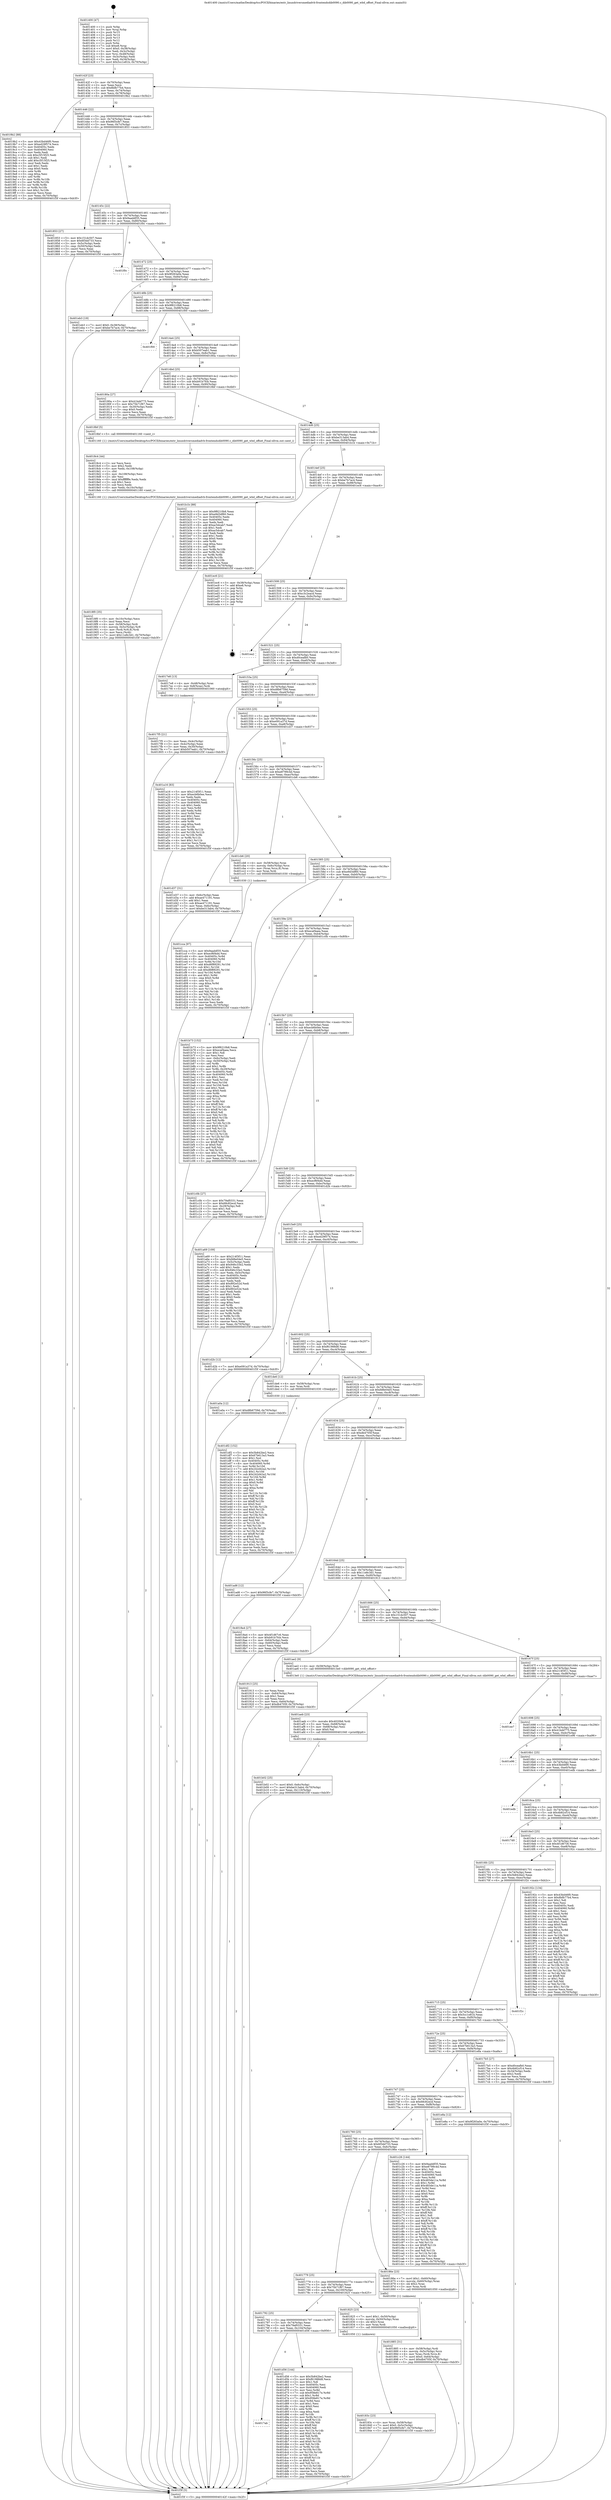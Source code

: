 digraph "0x401400" {
  label = "0x401400 (/mnt/c/Users/mathe/Desktop/tcc/POCII/binaries/extr_linuxdriversmediadvb-frontendsdib0090.c_dib0090_get_wbd_offset_Final-ollvm.out::main(0))"
  labelloc = "t"
  node[shape=record]

  Entry [label="",width=0.3,height=0.3,shape=circle,fillcolor=black,style=filled]
  "0x40142f" [label="{
     0x40142f [23]\l
     | [instrs]\l
     &nbsp;&nbsp;0x40142f \<+3\>: mov -0x70(%rbp),%eax\l
     &nbsp;&nbsp;0x401432 \<+2\>: mov %eax,%ecx\l
     &nbsp;&nbsp;0x401434 \<+6\>: sub $0x8bfb77b4,%ecx\l
     &nbsp;&nbsp;0x40143a \<+3\>: mov %eax,-0x74(%rbp)\l
     &nbsp;&nbsp;0x40143d \<+3\>: mov %ecx,-0x78(%rbp)\l
     &nbsp;&nbsp;0x401440 \<+6\>: je 00000000004019b2 \<main+0x5b2\>\l
  }"]
  "0x4019b2" [label="{
     0x4019b2 [88]\l
     | [instrs]\l
     &nbsp;&nbsp;0x4019b2 \<+5\>: mov $0x43bd46f0,%eax\l
     &nbsp;&nbsp;0x4019b7 \<+5\>: mov $0xed29f574,%ecx\l
     &nbsp;&nbsp;0x4019bc \<+7\>: mov 0x40405c,%edx\l
     &nbsp;&nbsp;0x4019c3 \<+7\>: mov 0x404060,%esi\l
     &nbsp;&nbsp;0x4019ca \<+2\>: mov %edx,%edi\l
     &nbsp;&nbsp;0x4019cc \<+6\>: sub $0xc5f15f25,%edi\l
     &nbsp;&nbsp;0x4019d2 \<+3\>: sub $0x1,%edi\l
     &nbsp;&nbsp;0x4019d5 \<+6\>: add $0xc5f15f25,%edi\l
     &nbsp;&nbsp;0x4019db \<+3\>: imul %edi,%edx\l
     &nbsp;&nbsp;0x4019de \<+3\>: and $0x1,%edx\l
     &nbsp;&nbsp;0x4019e1 \<+3\>: cmp $0x0,%edx\l
     &nbsp;&nbsp;0x4019e4 \<+4\>: sete %r8b\l
     &nbsp;&nbsp;0x4019e8 \<+3\>: cmp $0xa,%esi\l
     &nbsp;&nbsp;0x4019eb \<+4\>: setl %r9b\l
     &nbsp;&nbsp;0x4019ef \<+3\>: mov %r8b,%r10b\l
     &nbsp;&nbsp;0x4019f2 \<+3\>: and %r9b,%r10b\l
     &nbsp;&nbsp;0x4019f5 \<+3\>: xor %r9b,%r8b\l
     &nbsp;&nbsp;0x4019f8 \<+3\>: or %r8b,%r10b\l
     &nbsp;&nbsp;0x4019fb \<+4\>: test $0x1,%r10b\l
     &nbsp;&nbsp;0x4019ff \<+3\>: cmovne %ecx,%eax\l
     &nbsp;&nbsp;0x401a02 \<+3\>: mov %eax,-0x70(%rbp)\l
     &nbsp;&nbsp;0x401a05 \<+5\>: jmp 0000000000401f3f \<main+0xb3f\>\l
  }"]
  "0x401446" [label="{
     0x401446 [22]\l
     | [instrs]\l
     &nbsp;&nbsp;0x401446 \<+5\>: jmp 000000000040144b \<main+0x4b\>\l
     &nbsp;&nbsp;0x40144b \<+3\>: mov -0x74(%rbp),%eax\l
     &nbsp;&nbsp;0x40144e \<+5\>: sub $0x96f3cfe7,%eax\l
     &nbsp;&nbsp;0x401453 \<+3\>: mov %eax,-0x7c(%rbp)\l
     &nbsp;&nbsp;0x401456 \<+6\>: je 0000000000401853 \<main+0x453\>\l
  }"]
  Exit [label="",width=0.3,height=0.3,shape=circle,fillcolor=black,style=filled,peripheries=2]
  "0x401853" [label="{
     0x401853 [27]\l
     | [instrs]\l
     &nbsp;&nbsp;0x401853 \<+5\>: mov $0x151dc507,%eax\l
     &nbsp;&nbsp;0x401858 \<+5\>: mov $0x6f3dd733,%ecx\l
     &nbsp;&nbsp;0x40185d \<+3\>: mov -0x5c(%rbp),%edx\l
     &nbsp;&nbsp;0x401860 \<+3\>: cmp -0x50(%rbp),%edx\l
     &nbsp;&nbsp;0x401863 \<+3\>: cmovl %ecx,%eax\l
     &nbsp;&nbsp;0x401866 \<+3\>: mov %eax,-0x70(%rbp)\l
     &nbsp;&nbsp;0x401869 \<+5\>: jmp 0000000000401f3f \<main+0xb3f\>\l
  }"]
  "0x40145c" [label="{
     0x40145c [22]\l
     | [instrs]\l
     &nbsp;&nbsp;0x40145c \<+5\>: jmp 0000000000401461 \<main+0x61\>\l
     &nbsp;&nbsp;0x401461 \<+3\>: mov -0x74(%rbp),%eax\l
     &nbsp;&nbsp;0x401464 \<+5\>: sub $0x9aaddf35,%eax\l
     &nbsp;&nbsp;0x401469 \<+3\>: mov %eax,-0x80(%rbp)\l
     &nbsp;&nbsp;0x40146c \<+6\>: je 0000000000401f0c \<main+0xb0c\>\l
  }"]
  "0x401df2" [label="{
     0x401df2 [152]\l
     | [instrs]\l
     &nbsp;&nbsp;0x401df2 \<+5\>: mov $0x5b842be2,%ecx\l
     &nbsp;&nbsp;0x401df7 \<+5\>: mov $0x67b613a3,%edx\l
     &nbsp;&nbsp;0x401dfc \<+3\>: mov $0x1,%sil\l
     &nbsp;&nbsp;0x401dff \<+8\>: mov 0x40405c,%r8d\l
     &nbsp;&nbsp;0x401e07 \<+8\>: mov 0x404060,%r9d\l
     &nbsp;&nbsp;0x401e0f \<+3\>: mov %r8d,%r10d\l
     &nbsp;&nbsp;0x401e12 \<+7\>: add $0x242d42a2,%r10d\l
     &nbsp;&nbsp;0x401e19 \<+4\>: sub $0x1,%r10d\l
     &nbsp;&nbsp;0x401e1d \<+7\>: sub $0x242d42a2,%r10d\l
     &nbsp;&nbsp;0x401e24 \<+4\>: imul %r10d,%r8d\l
     &nbsp;&nbsp;0x401e28 \<+4\>: and $0x1,%r8d\l
     &nbsp;&nbsp;0x401e2c \<+4\>: cmp $0x0,%r8d\l
     &nbsp;&nbsp;0x401e30 \<+4\>: sete %r11b\l
     &nbsp;&nbsp;0x401e34 \<+4\>: cmp $0xa,%r9d\l
     &nbsp;&nbsp;0x401e38 \<+3\>: setl %bl\l
     &nbsp;&nbsp;0x401e3b \<+3\>: mov %r11b,%r14b\l
     &nbsp;&nbsp;0x401e3e \<+4\>: xor $0xff,%r14b\l
     &nbsp;&nbsp;0x401e42 \<+3\>: mov %bl,%r15b\l
     &nbsp;&nbsp;0x401e45 \<+4\>: xor $0xff,%r15b\l
     &nbsp;&nbsp;0x401e49 \<+4\>: xor $0x0,%sil\l
     &nbsp;&nbsp;0x401e4d \<+3\>: mov %r14b,%r12b\l
     &nbsp;&nbsp;0x401e50 \<+4\>: and $0x0,%r12b\l
     &nbsp;&nbsp;0x401e54 \<+3\>: and %sil,%r11b\l
     &nbsp;&nbsp;0x401e57 \<+3\>: mov %r15b,%r13b\l
     &nbsp;&nbsp;0x401e5a \<+4\>: and $0x0,%r13b\l
     &nbsp;&nbsp;0x401e5e \<+3\>: and %sil,%bl\l
     &nbsp;&nbsp;0x401e61 \<+3\>: or %r11b,%r12b\l
     &nbsp;&nbsp;0x401e64 \<+3\>: or %bl,%r13b\l
     &nbsp;&nbsp;0x401e67 \<+3\>: xor %r13b,%r12b\l
     &nbsp;&nbsp;0x401e6a \<+3\>: or %r15b,%r14b\l
     &nbsp;&nbsp;0x401e6d \<+4\>: xor $0xff,%r14b\l
     &nbsp;&nbsp;0x401e71 \<+4\>: or $0x0,%sil\l
     &nbsp;&nbsp;0x401e75 \<+3\>: and %sil,%r14b\l
     &nbsp;&nbsp;0x401e78 \<+3\>: or %r14b,%r12b\l
     &nbsp;&nbsp;0x401e7b \<+4\>: test $0x1,%r12b\l
     &nbsp;&nbsp;0x401e7f \<+3\>: cmovne %edx,%ecx\l
     &nbsp;&nbsp;0x401e82 \<+3\>: mov %ecx,-0x70(%rbp)\l
     &nbsp;&nbsp;0x401e85 \<+5\>: jmp 0000000000401f3f \<main+0xb3f\>\l
  }"]
  "0x401f0c" [label="{
     0x401f0c\l
  }", style=dashed]
  "0x401472" [label="{
     0x401472 [25]\l
     | [instrs]\l
     &nbsp;&nbsp;0x401472 \<+5\>: jmp 0000000000401477 \<main+0x77\>\l
     &nbsp;&nbsp;0x401477 \<+3\>: mov -0x74(%rbp),%eax\l
     &nbsp;&nbsp;0x40147a \<+5\>: sub $0x9f283a0e,%eax\l
     &nbsp;&nbsp;0x40147f \<+6\>: mov %eax,-0x84(%rbp)\l
     &nbsp;&nbsp;0x401485 \<+6\>: je 0000000000401eb3 \<main+0xab3\>\l
  }"]
  "0x4017ab" [label="{
     0x4017ab\l
  }", style=dashed]
  "0x401eb3" [label="{
     0x401eb3 [19]\l
     | [instrs]\l
     &nbsp;&nbsp;0x401eb3 \<+7\>: movl $0x0,-0x38(%rbp)\l
     &nbsp;&nbsp;0x401eba \<+7\>: movl $0xbe7b7ac4,-0x70(%rbp)\l
     &nbsp;&nbsp;0x401ec1 \<+5\>: jmp 0000000000401f3f \<main+0xb3f\>\l
  }"]
  "0x40148b" [label="{
     0x40148b [25]\l
     | [instrs]\l
     &nbsp;&nbsp;0x40148b \<+5\>: jmp 0000000000401490 \<main+0x90\>\l
     &nbsp;&nbsp;0x401490 \<+3\>: mov -0x74(%rbp),%eax\l
     &nbsp;&nbsp;0x401493 \<+5\>: sub $0x9f6210b8,%eax\l
     &nbsp;&nbsp;0x401498 \<+6\>: mov %eax,-0x88(%rbp)\l
     &nbsp;&nbsp;0x40149e \<+6\>: je 0000000000401f00 \<main+0xb00\>\l
  }"]
  "0x401d56" [label="{
     0x401d56 [144]\l
     | [instrs]\l
     &nbsp;&nbsp;0x401d56 \<+5\>: mov $0x5b842be2,%eax\l
     &nbsp;&nbsp;0x401d5b \<+5\>: mov $0xf61988d8,%ecx\l
     &nbsp;&nbsp;0x401d60 \<+2\>: mov $0x1,%dl\l
     &nbsp;&nbsp;0x401d62 \<+7\>: mov 0x40405c,%esi\l
     &nbsp;&nbsp;0x401d69 \<+7\>: mov 0x404060,%edi\l
     &nbsp;&nbsp;0x401d70 \<+3\>: mov %esi,%r8d\l
     &nbsp;&nbsp;0x401d73 \<+7\>: sub $0x958e817e,%r8d\l
     &nbsp;&nbsp;0x401d7a \<+4\>: sub $0x1,%r8d\l
     &nbsp;&nbsp;0x401d7e \<+7\>: add $0x958e817e,%r8d\l
     &nbsp;&nbsp;0x401d85 \<+4\>: imul %r8d,%esi\l
     &nbsp;&nbsp;0x401d89 \<+3\>: and $0x1,%esi\l
     &nbsp;&nbsp;0x401d8c \<+3\>: cmp $0x0,%esi\l
     &nbsp;&nbsp;0x401d8f \<+4\>: sete %r9b\l
     &nbsp;&nbsp;0x401d93 \<+3\>: cmp $0xa,%edi\l
     &nbsp;&nbsp;0x401d96 \<+4\>: setl %r10b\l
     &nbsp;&nbsp;0x401d9a \<+3\>: mov %r9b,%r11b\l
     &nbsp;&nbsp;0x401d9d \<+4\>: xor $0xff,%r11b\l
     &nbsp;&nbsp;0x401da1 \<+3\>: mov %r10b,%bl\l
     &nbsp;&nbsp;0x401da4 \<+3\>: xor $0xff,%bl\l
     &nbsp;&nbsp;0x401da7 \<+3\>: xor $0x0,%dl\l
     &nbsp;&nbsp;0x401daa \<+3\>: mov %r11b,%r14b\l
     &nbsp;&nbsp;0x401dad \<+4\>: and $0x0,%r14b\l
     &nbsp;&nbsp;0x401db1 \<+3\>: and %dl,%r9b\l
     &nbsp;&nbsp;0x401db4 \<+3\>: mov %bl,%r15b\l
     &nbsp;&nbsp;0x401db7 \<+4\>: and $0x0,%r15b\l
     &nbsp;&nbsp;0x401dbb \<+3\>: and %dl,%r10b\l
     &nbsp;&nbsp;0x401dbe \<+3\>: or %r9b,%r14b\l
     &nbsp;&nbsp;0x401dc1 \<+3\>: or %r10b,%r15b\l
     &nbsp;&nbsp;0x401dc4 \<+3\>: xor %r15b,%r14b\l
     &nbsp;&nbsp;0x401dc7 \<+3\>: or %bl,%r11b\l
     &nbsp;&nbsp;0x401dca \<+4\>: xor $0xff,%r11b\l
     &nbsp;&nbsp;0x401dce \<+3\>: or $0x0,%dl\l
     &nbsp;&nbsp;0x401dd1 \<+3\>: and %dl,%r11b\l
     &nbsp;&nbsp;0x401dd4 \<+3\>: or %r11b,%r14b\l
     &nbsp;&nbsp;0x401dd7 \<+4\>: test $0x1,%r14b\l
     &nbsp;&nbsp;0x401ddb \<+3\>: cmovne %ecx,%eax\l
     &nbsp;&nbsp;0x401dde \<+3\>: mov %eax,-0x70(%rbp)\l
     &nbsp;&nbsp;0x401de1 \<+5\>: jmp 0000000000401f3f \<main+0xb3f\>\l
  }"]
  "0x401f00" [label="{
     0x401f00\l
  }", style=dashed]
  "0x4014a4" [label="{
     0x4014a4 [25]\l
     | [instrs]\l
     &nbsp;&nbsp;0x4014a4 \<+5\>: jmp 00000000004014a9 \<main+0xa9\>\l
     &nbsp;&nbsp;0x4014a9 \<+3\>: mov -0x74(%rbp),%eax\l
     &nbsp;&nbsp;0x4014ac \<+5\>: sub $0xb507eab1,%eax\l
     &nbsp;&nbsp;0x4014b1 \<+6\>: mov %eax,-0x8c(%rbp)\l
     &nbsp;&nbsp;0x4014b7 \<+6\>: je 000000000040180a \<main+0x40a\>\l
  }"]
  "0x401cca" [label="{
     0x401cca [97]\l
     | [instrs]\l
     &nbsp;&nbsp;0x401cca \<+5\>: mov $0x9aaddf35,%edx\l
     &nbsp;&nbsp;0x401ccf \<+5\>: mov $0xecf6f4dd,%esi\l
     &nbsp;&nbsp;0x401cd4 \<+8\>: mov 0x40405c,%r8d\l
     &nbsp;&nbsp;0x401cdc \<+8\>: mov 0x404060,%r9d\l
     &nbsp;&nbsp;0x401ce4 \<+3\>: mov %r8d,%r10d\l
     &nbsp;&nbsp;0x401ce7 \<+7\>: add $0xd6f89291,%r10d\l
     &nbsp;&nbsp;0x401cee \<+4\>: sub $0x1,%r10d\l
     &nbsp;&nbsp;0x401cf2 \<+7\>: sub $0xd6f89291,%r10d\l
     &nbsp;&nbsp;0x401cf9 \<+4\>: imul %r10d,%r8d\l
     &nbsp;&nbsp;0x401cfd \<+4\>: and $0x1,%r8d\l
     &nbsp;&nbsp;0x401d01 \<+4\>: cmp $0x0,%r8d\l
     &nbsp;&nbsp;0x401d05 \<+4\>: sete %r11b\l
     &nbsp;&nbsp;0x401d09 \<+4\>: cmp $0xa,%r9d\l
     &nbsp;&nbsp;0x401d0d \<+3\>: setl %bl\l
     &nbsp;&nbsp;0x401d10 \<+3\>: mov %r11b,%r14b\l
     &nbsp;&nbsp;0x401d13 \<+3\>: and %bl,%r14b\l
     &nbsp;&nbsp;0x401d16 \<+3\>: xor %bl,%r11b\l
     &nbsp;&nbsp;0x401d19 \<+3\>: or %r11b,%r14b\l
     &nbsp;&nbsp;0x401d1c \<+4\>: test $0x1,%r14b\l
     &nbsp;&nbsp;0x401d20 \<+3\>: cmovne %esi,%edx\l
     &nbsp;&nbsp;0x401d23 \<+3\>: mov %edx,-0x70(%rbp)\l
     &nbsp;&nbsp;0x401d26 \<+5\>: jmp 0000000000401f3f \<main+0xb3f\>\l
  }"]
  "0x40180a" [label="{
     0x40180a [27]\l
     | [instrs]\l
     &nbsp;&nbsp;0x40180a \<+5\>: mov $0x41bdd775,%eax\l
     &nbsp;&nbsp;0x40180f \<+5\>: mov $0x75b71f67,%ecx\l
     &nbsp;&nbsp;0x401814 \<+3\>: mov -0x30(%rbp),%edx\l
     &nbsp;&nbsp;0x401817 \<+3\>: cmp $0x0,%edx\l
     &nbsp;&nbsp;0x40181a \<+3\>: cmove %ecx,%eax\l
     &nbsp;&nbsp;0x40181d \<+3\>: mov %eax,-0x70(%rbp)\l
     &nbsp;&nbsp;0x401820 \<+5\>: jmp 0000000000401f3f \<main+0xb3f\>\l
  }"]
  "0x4014bd" [label="{
     0x4014bd [25]\l
     | [instrs]\l
     &nbsp;&nbsp;0x4014bd \<+5\>: jmp 00000000004014c2 \<main+0xc2\>\l
     &nbsp;&nbsp;0x4014c2 \<+3\>: mov -0x74(%rbp),%eax\l
     &nbsp;&nbsp;0x4014c5 \<+5\>: sub $0xb91b7fcb,%eax\l
     &nbsp;&nbsp;0x4014ca \<+6\>: mov %eax,-0x90(%rbp)\l
     &nbsp;&nbsp;0x4014d0 \<+6\>: je 00000000004018bf \<main+0x4bf\>\l
  }"]
  "0x401b02" [label="{
     0x401b02 [25]\l
     | [instrs]\l
     &nbsp;&nbsp;0x401b02 \<+7\>: movl $0x0,-0x6c(%rbp)\l
     &nbsp;&nbsp;0x401b09 \<+7\>: movl $0xbe313ab4,-0x70(%rbp)\l
     &nbsp;&nbsp;0x401b10 \<+6\>: mov %eax,-0x110(%rbp)\l
     &nbsp;&nbsp;0x401b16 \<+5\>: jmp 0000000000401f3f \<main+0xb3f\>\l
  }"]
  "0x4018bf" [label="{
     0x4018bf [5]\l
     | [instrs]\l
     &nbsp;&nbsp;0x4018bf \<+5\>: call 0000000000401160 \<next_i\>\l
     | [calls]\l
     &nbsp;&nbsp;0x401160 \{1\} (/mnt/c/Users/mathe/Desktop/tcc/POCII/binaries/extr_linuxdriversmediadvb-frontendsdib0090.c_dib0090_get_wbd_offset_Final-ollvm.out::next_i)\l
  }"]
  "0x4014d6" [label="{
     0x4014d6 [25]\l
     | [instrs]\l
     &nbsp;&nbsp;0x4014d6 \<+5\>: jmp 00000000004014db \<main+0xdb\>\l
     &nbsp;&nbsp;0x4014db \<+3\>: mov -0x74(%rbp),%eax\l
     &nbsp;&nbsp;0x4014de \<+5\>: sub $0xbe313ab4,%eax\l
     &nbsp;&nbsp;0x4014e3 \<+6\>: mov %eax,-0x94(%rbp)\l
     &nbsp;&nbsp;0x4014e9 \<+6\>: je 0000000000401b1b \<main+0x71b\>\l
  }"]
  "0x401aeb" [label="{
     0x401aeb [23]\l
     | [instrs]\l
     &nbsp;&nbsp;0x401aeb \<+10\>: movabs $0x4020b6,%rdi\l
     &nbsp;&nbsp;0x401af5 \<+3\>: mov %eax,-0x68(%rbp)\l
     &nbsp;&nbsp;0x401af8 \<+3\>: mov -0x68(%rbp),%esi\l
     &nbsp;&nbsp;0x401afb \<+2\>: mov $0x0,%al\l
     &nbsp;&nbsp;0x401afd \<+5\>: call 0000000000401040 \<printf@plt\>\l
     | [calls]\l
     &nbsp;&nbsp;0x401040 \{1\} (unknown)\l
  }"]
  "0x401b1b" [label="{
     0x401b1b [88]\l
     | [instrs]\l
     &nbsp;&nbsp;0x401b1b \<+5\>: mov $0x9f6210b8,%eax\l
     &nbsp;&nbsp;0x401b20 \<+5\>: mov $0xe9d3df60,%ecx\l
     &nbsp;&nbsp;0x401b25 \<+7\>: mov 0x40405c,%edx\l
     &nbsp;&nbsp;0x401b2c \<+7\>: mov 0x404060,%esi\l
     &nbsp;&nbsp;0x401b33 \<+2\>: mov %edx,%edi\l
     &nbsp;&nbsp;0x401b35 \<+6\>: add $0xac5dcab7,%edi\l
     &nbsp;&nbsp;0x401b3b \<+3\>: sub $0x1,%edi\l
     &nbsp;&nbsp;0x401b3e \<+6\>: sub $0xac5dcab7,%edi\l
     &nbsp;&nbsp;0x401b44 \<+3\>: imul %edi,%edx\l
     &nbsp;&nbsp;0x401b47 \<+3\>: and $0x1,%edx\l
     &nbsp;&nbsp;0x401b4a \<+3\>: cmp $0x0,%edx\l
     &nbsp;&nbsp;0x401b4d \<+4\>: sete %r8b\l
     &nbsp;&nbsp;0x401b51 \<+3\>: cmp $0xa,%esi\l
     &nbsp;&nbsp;0x401b54 \<+4\>: setl %r9b\l
     &nbsp;&nbsp;0x401b58 \<+3\>: mov %r8b,%r10b\l
     &nbsp;&nbsp;0x401b5b \<+3\>: and %r9b,%r10b\l
     &nbsp;&nbsp;0x401b5e \<+3\>: xor %r9b,%r8b\l
     &nbsp;&nbsp;0x401b61 \<+3\>: or %r8b,%r10b\l
     &nbsp;&nbsp;0x401b64 \<+4\>: test $0x1,%r10b\l
     &nbsp;&nbsp;0x401b68 \<+3\>: cmovne %ecx,%eax\l
     &nbsp;&nbsp;0x401b6b \<+3\>: mov %eax,-0x70(%rbp)\l
     &nbsp;&nbsp;0x401b6e \<+5\>: jmp 0000000000401f3f \<main+0xb3f\>\l
  }"]
  "0x4014ef" [label="{
     0x4014ef [25]\l
     | [instrs]\l
     &nbsp;&nbsp;0x4014ef \<+5\>: jmp 00000000004014f4 \<main+0xf4\>\l
     &nbsp;&nbsp;0x4014f4 \<+3\>: mov -0x74(%rbp),%eax\l
     &nbsp;&nbsp;0x4014f7 \<+5\>: sub $0xbe7b7ac4,%eax\l
     &nbsp;&nbsp;0x4014fc \<+6\>: mov %eax,-0x98(%rbp)\l
     &nbsp;&nbsp;0x401502 \<+6\>: je 0000000000401ec6 \<main+0xac6\>\l
  }"]
  "0x4018f0" [label="{
     0x4018f0 [35]\l
     | [instrs]\l
     &nbsp;&nbsp;0x4018f0 \<+6\>: mov -0x10c(%rbp),%ecx\l
     &nbsp;&nbsp;0x4018f6 \<+3\>: imul %eax,%ecx\l
     &nbsp;&nbsp;0x4018f9 \<+4\>: mov -0x58(%rbp),%rdi\l
     &nbsp;&nbsp;0x4018fd \<+4\>: movslq -0x5c(%rbp),%r8\l
     &nbsp;&nbsp;0x401901 \<+4\>: mov (%rdi,%r8,8),%rdi\l
     &nbsp;&nbsp;0x401905 \<+2\>: mov %ecx,(%rdi)\l
     &nbsp;&nbsp;0x401907 \<+7\>: movl $0x11e8c3d1,-0x70(%rbp)\l
     &nbsp;&nbsp;0x40190e \<+5\>: jmp 0000000000401f3f \<main+0xb3f\>\l
  }"]
  "0x401ec6" [label="{
     0x401ec6 [21]\l
     | [instrs]\l
     &nbsp;&nbsp;0x401ec6 \<+3\>: mov -0x38(%rbp),%eax\l
     &nbsp;&nbsp;0x401ec9 \<+7\>: add $0xe8,%rsp\l
     &nbsp;&nbsp;0x401ed0 \<+1\>: pop %rbx\l
     &nbsp;&nbsp;0x401ed1 \<+2\>: pop %r12\l
     &nbsp;&nbsp;0x401ed3 \<+2\>: pop %r13\l
     &nbsp;&nbsp;0x401ed5 \<+2\>: pop %r14\l
     &nbsp;&nbsp;0x401ed7 \<+2\>: pop %r15\l
     &nbsp;&nbsp;0x401ed9 \<+1\>: pop %rbp\l
     &nbsp;&nbsp;0x401eda \<+1\>: ret\l
  }"]
  "0x401508" [label="{
     0x401508 [25]\l
     | [instrs]\l
     &nbsp;&nbsp;0x401508 \<+5\>: jmp 000000000040150d \<main+0x10d\>\l
     &nbsp;&nbsp;0x40150d \<+3\>: mov -0x74(%rbp),%eax\l
     &nbsp;&nbsp;0x401510 \<+5\>: sub $0xc3c2eacd,%eax\l
     &nbsp;&nbsp;0x401515 \<+6\>: mov %eax,-0x9c(%rbp)\l
     &nbsp;&nbsp;0x40151b \<+6\>: je 0000000000401ea2 \<main+0xaa2\>\l
  }"]
  "0x4018c4" [label="{
     0x4018c4 [44]\l
     | [instrs]\l
     &nbsp;&nbsp;0x4018c4 \<+2\>: xor %ecx,%ecx\l
     &nbsp;&nbsp;0x4018c6 \<+5\>: mov $0x2,%edx\l
     &nbsp;&nbsp;0x4018cb \<+6\>: mov %edx,-0x108(%rbp)\l
     &nbsp;&nbsp;0x4018d1 \<+1\>: cltd\l
     &nbsp;&nbsp;0x4018d2 \<+6\>: mov -0x108(%rbp),%esi\l
     &nbsp;&nbsp;0x4018d8 \<+2\>: idiv %esi\l
     &nbsp;&nbsp;0x4018da \<+6\>: imul $0xfffffffe,%edx,%edx\l
     &nbsp;&nbsp;0x4018e0 \<+3\>: sub $0x1,%ecx\l
     &nbsp;&nbsp;0x4018e3 \<+2\>: sub %ecx,%edx\l
     &nbsp;&nbsp;0x4018e5 \<+6\>: mov %edx,-0x10c(%rbp)\l
     &nbsp;&nbsp;0x4018eb \<+5\>: call 0000000000401160 \<next_i\>\l
     | [calls]\l
     &nbsp;&nbsp;0x401160 \{1\} (/mnt/c/Users/mathe/Desktop/tcc/POCII/binaries/extr_linuxdriversmediadvb-frontendsdib0090.c_dib0090_get_wbd_offset_Final-ollvm.out::next_i)\l
  }"]
  "0x401ea2" [label="{
     0x401ea2\l
  }", style=dashed]
  "0x401521" [label="{
     0x401521 [25]\l
     | [instrs]\l
     &nbsp;&nbsp;0x401521 \<+5\>: jmp 0000000000401526 \<main+0x126\>\l
     &nbsp;&nbsp;0x401526 \<+3\>: mov -0x74(%rbp),%eax\l
     &nbsp;&nbsp;0x401529 \<+5\>: sub $0xd0ceafb0,%eax\l
     &nbsp;&nbsp;0x40152e \<+6\>: mov %eax,-0xa0(%rbp)\l
     &nbsp;&nbsp;0x401534 \<+6\>: je 00000000004017e8 \<main+0x3e8\>\l
  }"]
  "0x401885" [label="{
     0x401885 [31]\l
     | [instrs]\l
     &nbsp;&nbsp;0x401885 \<+4\>: mov -0x58(%rbp),%rdi\l
     &nbsp;&nbsp;0x401889 \<+4\>: movslq -0x5c(%rbp),%rcx\l
     &nbsp;&nbsp;0x40188d \<+4\>: mov %rax,(%rdi,%rcx,8)\l
     &nbsp;&nbsp;0x401891 \<+7\>: movl $0x0,-0x64(%rbp)\l
     &nbsp;&nbsp;0x401898 \<+7\>: movl $0xdb4705f,-0x70(%rbp)\l
     &nbsp;&nbsp;0x40189f \<+5\>: jmp 0000000000401f3f \<main+0xb3f\>\l
  }"]
  "0x4017e8" [label="{
     0x4017e8 [13]\l
     | [instrs]\l
     &nbsp;&nbsp;0x4017e8 \<+4\>: mov -0x48(%rbp),%rax\l
     &nbsp;&nbsp;0x4017ec \<+4\>: mov 0x8(%rax),%rdi\l
     &nbsp;&nbsp;0x4017f0 \<+5\>: call 0000000000401060 \<atoi@plt\>\l
     | [calls]\l
     &nbsp;&nbsp;0x401060 \{1\} (unknown)\l
  }"]
  "0x40153a" [label="{
     0x40153a [25]\l
     | [instrs]\l
     &nbsp;&nbsp;0x40153a \<+5\>: jmp 000000000040153f \<main+0x13f\>\l
     &nbsp;&nbsp;0x40153f \<+3\>: mov -0x74(%rbp),%eax\l
     &nbsp;&nbsp;0x401542 \<+5\>: sub $0xd8b6759d,%eax\l
     &nbsp;&nbsp;0x401547 \<+6\>: mov %eax,-0xa4(%rbp)\l
     &nbsp;&nbsp;0x40154d \<+6\>: je 0000000000401a16 \<main+0x616\>\l
  }"]
  "0x40183c" [label="{
     0x40183c [23]\l
     | [instrs]\l
     &nbsp;&nbsp;0x40183c \<+4\>: mov %rax,-0x58(%rbp)\l
     &nbsp;&nbsp;0x401840 \<+7\>: movl $0x0,-0x5c(%rbp)\l
     &nbsp;&nbsp;0x401847 \<+7\>: movl $0x96f3cfe7,-0x70(%rbp)\l
     &nbsp;&nbsp;0x40184e \<+5\>: jmp 0000000000401f3f \<main+0xb3f\>\l
  }"]
  "0x401a16" [label="{
     0x401a16 [83]\l
     | [instrs]\l
     &nbsp;&nbsp;0x401a16 \<+5\>: mov $0x214f3f11,%eax\l
     &nbsp;&nbsp;0x401a1b \<+5\>: mov $0xecb6b0ee,%ecx\l
     &nbsp;&nbsp;0x401a20 \<+2\>: xor %edx,%edx\l
     &nbsp;&nbsp;0x401a22 \<+7\>: mov 0x40405c,%esi\l
     &nbsp;&nbsp;0x401a29 \<+7\>: mov 0x404060,%edi\l
     &nbsp;&nbsp;0x401a30 \<+3\>: sub $0x1,%edx\l
     &nbsp;&nbsp;0x401a33 \<+3\>: mov %esi,%r8d\l
     &nbsp;&nbsp;0x401a36 \<+3\>: add %edx,%r8d\l
     &nbsp;&nbsp;0x401a39 \<+4\>: imul %r8d,%esi\l
     &nbsp;&nbsp;0x401a3d \<+3\>: and $0x1,%esi\l
     &nbsp;&nbsp;0x401a40 \<+3\>: cmp $0x0,%esi\l
     &nbsp;&nbsp;0x401a43 \<+4\>: sete %r9b\l
     &nbsp;&nbsp;0x401a47 \<+3\>: cmp $0xa,%edi\l
     &nbsp;&nbsp;0x401a4a \<+4\>: setl %r10b\l
     &nbsp;&nbsp;0x401a4e \<+3\>: mov %r9b,%r11b\l
     &nbsp;&nbsp;0x401a51 \<+3\>: and %r10b,%r11b\l
     &nbsp;&nbsp;0x401a54 \<+3\>: xor %r10b,%r9b\l
     &nbsp;&nbsp;0x401a57 \<+3\>: or %r9b,%r11b\l
     &nbsp;&nbsp;0x401a5a \<+4\>: test $0x1,%r11b\l
     &nbsp;&nbsp;0x401a5e \<+3\>: cmovne %ecx,%eax\l
     &nbsp;&nbsp;0x401a61 \<+3\>: mov %eax,-0x70(%rbp)\l
     &nbsp;&nbsp;0x401a64 \<+5\>: jmp 0000000000401f3f \<main+0xb3f\>\l
  }"]
  "0x401553" [label="{
     0x401553 [25]\l
     | [instrs]\l
     &nbsp;&nbsp;0x401553 \<+5\>: jmp 0000000000401558 \<main+0x158\>\l
     &nbsp;&nbsp;0x401558 \<+3\>: mov -0x74(%rbp),%eax\l
     &nbsp;&nbsp;0x40155b \<+5\>: sub $0xe091a37d,%eax\l
     &nbsp;&nbsp;0x401560 \<+6\>: mov %eax,-0xa8(%rbp)\l
     &nbsp;&nbsp;0x401566 \<+6\>: je 0000000000401d37 \<main+0x937\>\l
  }"]
  "0x401792" [label="{
     0x401792 [25]\l
     | [instrs]\l
     &nbsp;&nbsp;0x401792 \<+5\>: jmp 0000000000401797 \<main+0x397\>\l
     &nbsp;&nbsp;0x401797 \<+3\>: mov -0x74(%rbp),%eax\l
     &nbsp;&nbsp;0x40179a \<+5\>: sub $0x79af0331,%eax\l
     &nbsp;&nbsp;0x40179f \<+6\>: mov %eax,-0x104(%rbp)\l
     &nbsp;&nbsp;0x4017a5 \<+6\>: je 0000000000401d56 \<main+0x956\>\l
  }"]
  "0x401d37" [label="{
     0x401d37 [31]\l
     | [instrs]\l
     &nbsp;&nbsp;0x401d37 \<+3\>: mov -0x6c(%rbp),%eax\l
     &nbsp;&nbsp;0x401d3a \<+5\>: add $0xae471191,%eax\l
     &nbsp;&nbsp;0x401d3f \<+3\>: add $0x1,%eax\l
     &nbsp;&nbsp;0x401d42 \<+5\>: sub $0xae471191,%eax\l
     &nbsp;&nbsp;0x401d47 \<+3\>: mov %eax,-0x6c(%rbp)\l
     &nbsp;&nbsp;0x401d4a \<+7\>: movl $0xbe313ab4,-0x70(%rbp)\l
     &nbsp;&nbsp;0x401d51 \<+5\>: jmp 0000000000401f3f \<main+0xb3f\>\l
  }"]
  "0x40156c" [label="{
     0x40156c [25]\l
     | [instrs]\l
     &nbsp;&nbsp;0x40156c \<+5\>: jmp 0000000000401571 \<main+0x171\>\l
     &nbsp;&nbsp;0x401571 \<+3\>: mov -0x74(%rbp),%eax\l
     &nbsp;&nbsp;0x401574 \<+5\>: sub $0xe8799c4d,%eax\l
     &nbsp;&nbsp;0x401579 \<+6\>: mov %eax,-0xac(%rbp)\l
     &nbsp;&nbsp;0x40157f \<+6\>: je 0000000000401cb6 \<main+0x8b6\>\l
  }"]
  "0x401825" [label="{
     0x401825 [23]\l
     | [instrs]\l
     &nbsp;&nbsp;0x401825 \<+7\>: movl $0x1,-0x50(%rbp)\l
     &nbsp;&nbsp;0x40182c \<+4\>: movslq -0x50(%rbp),%rax\l
     &nbsp;&nbsp;0x401830 \<+4\>: shl $0x3,%rax\l
     &nbsp;&nbsp;0x401834 \<+3\>: mov %rax,%rdi\l
     &nbsp;&nbsp;0x401837 \<+5\>: call 0000000000401050 \<malloc@plt\>\l
     | [calls]\l
     &nbsp;&nbsp;0x401050 \{1\} (unknown)\l
  }"]
  "0x401cb6" [label="{
     0x401cb6 [20]\l
     | [instrs]\l
     &nbsp;&nbsp;0x401cb6 \<+4\>: mov -0x58(%rbp),%rax\l
     &nbsp;&nbsp;0x401cba \<+4\>: movslq -0x6c(%rbp),%rcx\l
     &nbsp;&nbsp;0x401cbe \<+4\>: mov (%rax,%rcx,8),%rax\l
     &nbsp;&nbsp;0x401cc2 \<+3\>: mov %rax,%rdi\l
     &nbsp;&nbsp;0x401cc5 \<+5\>: call 0000000000401030 \<free@plt\>\l
     | [calls]\l
     &nbsp;&nbsp;0x401030 \{1\} (unknown)\l
  }"]
  "0x401585" [label="{
     0x401585 [25]\l
     | [instrs]\l
     &nbsp;&nbsp;0x401585 \<+5\>: jmp 000000000040158a \<main+0x18a\>\l
     &nbsp;&nbsp;0x40158a \<+3\>: mov -0x74(%rbp),%eax\l
     &nbsp;&nbsp;0x40158d \<+5\>: sub $0xe9d3df60,%eax\l
     &nbsp;&nbsp;0x401592 \<+6\>: mov %eax,-0xb0(%rbp)\l
     &nbsp;&nbsp;0x401598 \<+6\>: je 0000000000401b73 \<main+0x773\>\l
  }"]
  "0x401779" [label="{
     0x401779 [25]\l
     | [instrs]\l
     &nbsp;&nbsp;0x401779 \<+5\>: jmp 000000000040177e \<main+0x37e\>\l
     &nbsp;&nbsp;0x40177e \<+3\>: mov -0x74(%rbp),%eax\l
     &nbsp;&nbsp;0x401781 \<+5\>: sub $0x75b71f67,%eax\l
     &nbsp;&nbsp;0x401786 \<+6\>: mov %eax,-0x100(%rbp)\l
     &nbsp;&nbsp;0x40178c \<+6\>: je 0000000000401825 \<main+0x425\>\l
  }"]
  "0x401b73" [label="{
     0x401b73 [152]\l
     | [instrs]\l
     &nbsp;&nbsp;0x401b73 \<+5\>: mov $0x9f6210b8,%eax\l
     &nbsp;&nbsp;0x401b78 \<+5\>: mov $0xecaf4aea,%ecx\l
     &nbsp;&nbsp;0x401b7d \<+2\>: mov $0x1,%dl\l
     &nbsp;&nbsp;0x401b7f \<+2\>: xor %esi,%esi\l
     &nbsp;&nbsp;0x401b81 \<+3\>: mov -0x6c(%rbp),%edi\l
     &nbsp;&nbsp;0x401b84 \<+3\>: cmp -0x50(%rbp),%edi\l
     &nbsp;&nbsp;0x401b87 \<+4\>: setl %r8b\l
     &nbsp;&nbsp;0x401b8b \<+4\>: and $0x1,%r8b\l
     &nbsp;&nbsp;0x401b8f \<+4\>: mov %r8b,-0x29(%rbp)\l
     &nbsp;&nbsp;0x401b93 \<+7\>: mov 0x40405c,%edi\l
     &nbsp;&nbsp;0x401b9a \<+8\>: mov 0x404060,%r9d\l
     &nbsp;&nbsp;0x401ba2 \<+3\>: sub $0x1,%esi\l
     &nbsp;&nbsp;0x401ba5 \<+3\>: mov %edi,%r10d\l
     &nbsp;&nbsp;0x401ba8 \<+3\>: add %esi,%r10d\l
     &nbsp;&nbsp;0x401bab \<+4\>: imul %r10d,%edi\l
     &nbsp;&nbsp;0x401baf \<+3\>: and $0x1,%edi\l
     &nbsp;&nbsp;0x401bb2 \<+3\>: cmp $0x0,%edi\l
     &nbsp;&nbsp;0x401bb5 \<+4\>: sete %r8b\l
     &nbsp;&nbsp;0x401bb9 \<+4\>: cmp $0xa,%r9d\l
     &nbsp;&nbsp;0x401bbd \<+4\>: setl %r11b\l
     &nbsp;&nbsp;0x401bc1 \<+3\>: mov %r8b,%bl\l
     &nbsp;&nbsp;0x401bc4 \<+3\>: xor $0xff,%bl\l
     &nbsp;&nbsp;0x401bc7 \<+3\>: mov %r11b,%r14b\l
     &nbsp;&nbsp;0x401bca \<+4\>: xor $0xff,%r14b\l
     &nbsp;&nbsp;0x401bce \<+3\>: xor $0x0,%dl\l
     &nbsp;&nbsp;0x401bd1 \<+3\>: mov %bl,%r15b\l
     &nbsp;&nbsp;0x401bd4 \<+4\>: and $0x0,%r15b\l
     &nbsp;&nbsp;0x401bd8 \<+3\>: and %dl,%r8b\l
     &nbsp;&nbsp;0x401bdb \<+3\>: mov %r14b,%r12b\l
     &nbsp;&nbsp;0x401bde \<+4\>: and $0x0,%r12b\l
     &nbsp;&nbsp;0x401be2 \<+3\>: and %dl,%r11b\l
     &nbsp;&nbsp;0x401be5 \<+3\>: or %r8b,%r15b\l
     &nbsp;&nbsp;0x401be8 \<+3\>: or %r11b,%r12b\l
     &nbsp;&nbsp;0x401beb \<+3\>: xor %r12b,%r15b\l
     &nbsp;&nbsp;0x401bee \<+3\>: or %r14b,%bl\l
     &nbsp;&nbsp;0x401bf1 \<+3\>: xor $0xff,%bl\l
     &nbsp;&nbsp;0x401bf4 \<+3\>: or $0x0,%dl\l
     &nbsp;&nbsp;0x401bf7 \<+2\>: and %dl,%bl\l
     &nbsp;&nbsp;0x401bf9 \<+3\>: or %bl,%r15b\l
     &nbsp;&nbsp;0x401bfc \<+4\>: test $0x1,%r15b\l
     &nbsp;&nbsp;0x401c00 \<+3\>: cmovne %ecx,%eax\l
     &nbsp;&nbsp;0x401c03 \<+3\>: mov %eax,-0x70(%rbp)\l
     &nbsp;&nbsp;0x401c06 \<+5\>: jmp 0000000000401f3f \<main+0xb3f\>\l
  }"]
  "0x40159e" [label="{
     0x40159e [25]\l
     | [instrs]\l
     &nbsp;&nbsp;0x40159e \<+5\>: jmp 00000000004015a3 \<main+0x1a3\>\l
     &nbsp;&nbsp;0x4015a3 \<+3\>: mov -0x74(%rbp),%eax\l
     &nbsp;&nbsp;0x4015a6 \<+5\>: sub $0xecaf4aea,%eax\l
     &nbsp;&nbsp;0x4015ab \<+6\>: mov %eax,-0xb4(%rbp)\l
     &nbsp;&nbsp;0x4015b1 \<+6\>: je 0000000000401c0b \<main+0x80b\>\l
  }"]
  "0x40186e" [label="{
     0x40186e [23]\l
     | [instrs]\l
     &nbsp;&nbsp;0x40186e \<+7\>: movl $0x1,-0x60(%rbp)\l
     &nbsp;&nbsp;0x401875 \<+4\>: movslq -0x60(%rbp),%rax\l
     &nbsp;&nbsp;0x401879 \<+4\>: shl $0x2,%rax\l
     &nbsp;&nbsp;0x40187d \<+3\>: mov %rax,%rdi\l
     &nbsp;&nbsp;0x401880 \<+5\>: call 0000000000401050 \<malloc@plt\>\l
     | [calls]\l
     &nbsp;&nbsp;0x401050 \{1\} (unknown)\l
  }"]
  "0x401c0b" [label="{
     0x401c0b [27]\l
     | [instrs]\l
     &nbsp;&nbsp;0x401c0b \<+5\>: mov $0x79af0331,%eax\l
     &nbsp;&nbsp;0x401c10 \<+5\>: mov $0x68c82ecd,%ecx\l
     &nbsp;&nbsp;0x401c15 \<+3\>: mov -0x29(%rbp),%dl\l
     &nbsp;&nbsp;0x401c18 \<+3\>: test $0x1,%dl\l
     &nbsp;&nbsp;0x401c1b \<+3\>: cmovne %ecx,%eax\l
     &nbsp;&nbsp;0x401c1e \<+3\>: mov %eax,-0x70(%rbp)\l
     &nbsp;&nbsp;0x401c21 \<+5\>: jmp 0000000000401f3f \<main+0xb3f\>\l
  }"]
  "0x4015b7" [label="{
     0x4015b7 [25]\l
     | [instrs]\l
     &nbsp;&nbsp;0x4015b7 \<+5\>: jmp 00000000004015bc \<main+0x1bc\>\l
     &nbsp;&nbsp;0x4015bc \<+3\>: mov -0x74(%rbp),%eax\l
     &nbsp;&nbsp;0x4015bf \<+5\>: sub $0xecb6b0ee,%eax\l
     &nbsp;&nbsp;0x4015c4 \<+6\>: mov %eax,-0xb8(%rbp)\l
     &nbsp;&nbsp;0x4015ca \<+6\>: je 0000000000401a69 \<main+0x669\>\l
  }"]
  "0x401760" [label="{
     0x401760 [25]\l
     | [instrs]\l
     &nbsp;&nbsp;0x401760 \<+5\>: jmp 0000000000401765 \<main+0x365\>\l
     &nbsp;&nbsp;0x401765 \<+3\>: mov -0x74(%rbp),%eax\l
     &nbsp;&nbsp;0x401768 \<+5\>: sub $0x6f3dd733,%eax\l
     &nbsp;&nbsp;0x40176d \<+6\>: mov %eax,-0xfc(%rbp)\l
     &nbsp;&nbsp;0x401773 \<+6\>: je 000000000040186e \<main+0x46e\>\l
  }"]
  "0x401a69" [label="{
     0x401a69 [109]\l
     | [instrs]\l
     &nbsp;&nbsp;0x401a69 \<+5\>: mov $0x214f3f11,%eax\l
     &nbsp;&nbsp;0x401a6e \<+5\>: mov $0xfd8e04e5,%ecx\l
     &nbsp;&nbsp;0x401a73 \<+3\>: mov -0x5c(%rbp),%edx\l
     &nbsp;&nbsp;0x401a76 \<+6\>: add $0x946c33e2,%edx\l
     &nbsp;&nbsp;0x401a7c \<+3\>: add $0x1,%edx\l
     &nbsp;&nbsp;0x401a7f \<+6\>: sub $0x946c33e2,%edx\l
     &nbsp;&nbsp;0x401a85 \<+3\>: mov %edx,-0x5c(%rbp)\l
     &nbsp;&nbsp;0x401a88 \<+7\>: mov 0x40405c,%edx\l
     &nbsp;&nbsp;0x401a8f \<+7\>: mov 0x404060,%esi\l
     &nbsp;&nbsp;0x401a96 \<+2\>: mov %edx,%edi\l
     &nbsp;&nbsp;0x401a98 \<+6\>: add $0x892e52d,%edi\l
     &nbsp;&nbsp;0x401a9e \<+3\>: sub $0x1,%edi\l
     &nbsp;&nbsp;0x401aa1 \<+6\>: sub $0x892e52d,%edi\l
     &nbsp;&nbsp;0x401aa7 \<+3\>: imul %edi,%edx\l
     &nbsp;&nbsp;0x401aaa \<+3\>: and $0x1,%edx\l
     &nbsp;&nbsp;0x401aad \<+3\>: cmp $0x0,%edx\l
     &nbsp;&nbsp;0x401ab0 \<+4\>: sete %r8b\l
     &nbsp;&nbsp;0x401ab4 \<+3\>: cmp $0xa,%esi\l
     &nbsp;&nbsp;0x401ab7 \<+4\>: setl %r9b\l
     &nbsp;&nbsp;0x401abb \<+3\>: mov %r8b,%r10b\l
     &nbsp;&nbsp;0x401abe \<+3\>: and %r9b,%r10b\l
     &nbsp;&nbsp;0x401ac1 \<+3\>: xor %r9b,%r8b\l
     &nbsp;&nbsp;0x401ac4 \<+3\>: or %r8b,%r10b\l
     &nbsp;&nbsp;0x401ac7 \<+4\>: test $0x1,%r10b\l
     &nbsp;&nbsp;0x401acb \<+3\>: cmovne %ecx,%eax\l
     &nbsp;&nbsp;0x401ace \<+3\>: mov %eax,-0x70(%rbp)\l
     &nbsp;&nbsp;0x401ad1 \<+5\>: jmp 0000000000401f3f \<main+0xb3f\>\l
  }"]
  "0x4015d0" [label="{
     0x4015d0 [25]\l
     | [instrs]\l
     &nbsp;&nbsp;0x4015d0 \<+5\>: jmp 00000000004015d5 \<main+0x1d5\>\l
     &nbsp;&nbsp;0x4015d5 \<+3\>: mov -0x74(%rbp),%eax\l
     &nbsp;&nbsp;0x4015d8 \<+5\>: sub $0xecf6f4dd,%eax\l
     &nbsp;&nbsp;0x4015dd \<+6\>: mov %eax,-0xbc(%rbp)\l
     &nbsp;&nbsp;0x4015e3 \<+6\>: je 0000000000401d2b \<main+0x92b\>\l
  }"]
  "0x401c26" [label="{
     0x401c26 [144]\l
     | [instrs]\l
     &nbsp;&nbsp;0x401c26 \<+5\>: mov $0x9aaddf35,%eax\l
     &nbsp;&nbsp;0x401c2b \<+5\>: mov $0xe8799c4d,%ecx\l
     &nbsp;&nbsp;0x401c30 \<+2\>: mov $0x1,%dl\l
     &nbsp;&nbsp;0x401c32 \<+7\>: mov 0x40405c,%esi\l
     &nbsp;&nbsp;0x401c39 \<+7\>: mov 0x404060,%edi\l
     &nbsp;&nbsp;0x401c40 \<+3\>: mov %esi,%r8d\l
     &nbsp;&nbsp;0x401c43 \<+7\>: sub $0x483de11a,%r8d\l
     &nbsp;&nbsp;0x401c4a \<+4\>: sub $0x1,%r8d\l
     &nbsp;&nbsp;0x401c4e \<+7\>: add $0x483de11a,%r8d\l
     &nbsp;&nbsp;0x401c55 \<+4\>: imul %r8d,%esi\l
     &nbsp;&nbsp;0x401c59 \<+3\>: and $0x1,%esi\l
     &nbsp;&nbsp;0x401c5c \<+3\>: cmp $0x0,%esi\l
     &nbsp;&nbsp;0x401c5f \<+4\>: sete %r9b\l
     &nbsp;&nbsp;0x401c63 \<+3\>: cmp $0xa,%edi\l
     &nbsp;&nbsp;0x401c66 \<+4\>: setl %r10b\l
     &nbsp;&nbsp;0x401c6a \<+3\>: mov %r9b,%r11b\l
     &nbsp;&nbsp;0x401c6d \<+4\>: xor $0xff,%r11b\l
     &nbsp;&nbsp;0x401c71 \<+3\>: mov %r10b,%bl\l
     &nbsp;&nbsp;0x401c74 \<+3\>: xor $0xff,%bl\l
     &nbsp;&nbsp;0x401c77 \<+3\>: xor $0x1,%dl\l
     &nbsp;&nbsp;0x401c7a \<+3\>: mov %r11b,%r14b\l
     &nbsp;&nbsp;0x401c7d \<+4\>: and $0xff,%r14b\l
     &nbsp;&nbsp;0x401c81 \<+3\>: and %dl,%r9b\l
     &nbsp;&nbsp;0x401c84 \<+3\>: mov %bl,%r15b\l
     &nbsp;&nbsp;0x401c87 \<+4\>: and $0xff,%r15b\l
     &nbsp;&nbsp;0x401c8b \<+3\>: and %dl,%r10b\l
     &nbsp;&nbsp;0x401c8e \<+3\>: or %r9b,%r14b\l
     &nbsp;&nbsp;0x401c91 \<+3\>: or %r10b,%r15b\l
     &nbsp;&nbsp;0x401c94 \<+3\>: xor %r15b,%r14b\l
     &nbsp;&nbsp;0x401c97 \<+3\>: or %bl,%r11b\l
     &nbsp;&nbsp;0x401c9a \<+4\>: xor $0xff,%r11b\l
     &nbsp;&nbsp;0x401c9e \<+3\>: or $0x1,%dl\l
     &nbsp;&nbsp;0x401ca1 \<+3\>: and %dl,%r11b\l
     &nbsp;&nbsp;0x401ca4 \<+3\>: or %r11b,%r14b\l
     &nbsp;&nbsp;0x401ca7 \<+4\>: test $0x1,%r14b\l
     &nbsp;&nbsp;0x401cab \<+3\>: cmovne %ecx,%eax\l
     &nbsp;&nbsp;0x401cae \<+3\>: mov %eax,-0x70(%rbp)\l
     &nbsp;&nbsp;0x401cb1 \<+5\>: jmp 0000000000401f3f \<main+0xb3f\>\l
  }"]
  "0x401d2b" [label="{
     0x401d2b [12]\l
     | [instrs]\l
     &nbsp;&nbsp;0x401d2b \<+7\>: movl $0xe091a37d,-0x70(%rbp)\l
     &nbsp;&nbsp;0x401d32 \<+5\>: jmp 0000000000401f3f \<main+0xb3f\>\l
  }"]
  "0x4015e9" [label="{
     0x4015e9 [25]\l
     | [instrs]\l
     &nbsp;&nbsp;0x4015e9 \<+5\>: jmp 00000000004015ee \<main+0x1ee\>\l
     &nbsp;&nbsp;0x4015ee \<+3\>: mov -0x74(%rbp),%eax\l
     &nbsp;&nbsp;0x4015f1 \<+5\>: sub $0xed29f574,%eax\l
     &nbsp;&nbsp;0x4015f6 \<+6\>: mov %eax,-0xc0(%rbp)\l
     &nbsp;&nbsp;0x4015fc \<+6\>: je 0000000000401a0a \<main+0x60a\>\l
  }"]
  "0x401747" [label="{
     0x401747 [25]\l
     | [instrs]\l
     &nbsp;&nbsp;0x401747 \<+5\>: jmp 000000000040174c \<main+0x34c\>\l
     &nbsp;&nbsp;0x40174c \<+3\>: mov -0x74(%rbp),%eax\l
     &nbsp;&nbsp;0x40174f \<+5\>: sub $0x68c82ecd,%eax\l
     &nbsp;&nbsp;0x401754 \<+6\>: mov %eax,-0xf8(%rbp)\l
     &nbsp;&nbsp;0x40175a \<+6\>: je 0000000000401c26 \<main+0x826\>\l
  }"]
  "0x401a0a" [label="{
     0x401a0a [12]\l
     | [instrs]\l
     &nbsp;&nbsp;0x401a0a \<+7\>: movl $0xd8b6759d,-0x70(%rbp)\l
     &nbsp;&nbsp;0x401a11 \<+5\>: jmp 0000000000401f3f \<main+0xb3f\>\l
  }"]
  "0x401602" [label="{
     0x401602 [25]\l
     | [instrs]\l
     &nbsp;&nbsp;0x401602 \<+5\>: jmp 0000000000401607 \<main+0x207\>\l
     &nbsp;&nbsp;0x401607 \<+3\>: mov -0x74(%rbp),%eax\l
     &nbsp;&nbsp;0x40160a \<+5\>: sub $0xf61988d8,%eax\l
     &nbsp;&nbsp;0x40160f \<+6\>: mov %eax,-0xc4(%rbp)\l
     &nbsp;&nbsp;0x401615 \<+6\>: je 0000000000401de6 \<main+0x9e6\>\l
  }"]
  "0x401e8a" [label="{
     0x401e8a [12]\l
     | [instrs]\l
     &nbsp;&nbsp;0x401e8a \<+7\>: movl $0x9f283a0e,-0x70(%rbp)\l
     &nbsp;&nbsp;0x401e91 \<+5\>: jmp 0000000000401f3f \<main+0xb3f\>\l
  }"]
  "0x401de6" [label="{
     0x401de6 [12]\l
     | [instrs]\l
     &nbsp;&nbsp;0x401de6 \<+4\>: mov -0x58(%rbp),%rax\l
     &nbsp;&nbsp;0x401dea \<+3\>: mov %rax,%rdi\l
     &nbsp;&nbsp;0x401ded \<+5\>: call 0000000000401030 \<free@plt\>\l
     | [calls]\l
     &nbsp;&nbsp;0x401030 \{1\} (unknown)\l
  }"]
  "0x40161b" [label="{
     0x40161b [25]\l
     | [instrs]\l
     &nbsp;&nbsp;0x40161b \<+5\>: jmp 0000000000401620 \<main+0x220\>\l
     &nbsp;&nbsp;0x401620 \<+3\>: mov -0x74(%rbp),%eax\l
     &nbsp;&nbsp;0x401623 \<+5\>: sub $0xfd8e04e5,%eax\l
     &nbsp;&nbsp;0x401628 \<+6\>: mov %eax,-0xc8(%rbp)\l
     &nbsp;&nbsp;0x40162e \<+6\>: je 0000000000401ad6 \<main+0x6d6\>\l
  }"]
  "0x4017f5" [label="{
     0x4017f5 [21]\l
     | [instrs]\l
     &nbsp;&nbsp;0x4017f5 \<+3\>: mov %eax,-0x4c(%rbp)\l
     &nbsp;&nbsp;0x4017f8 \<+3\>: mov -0x4c(%rbp),%eax\l
     &nbsp;&nbsp;0x4017fb \<+3\>: mov %eax,-0x30(%rbp)\l
     &nbsp;&nbsp;0x4017fe \<+7\>: movl $0xb507eab1,-0x70(%rbp)\l
     &nbsp;&nbsp;0x401805 \<+5\>: jmp 0000000000401f3f \<main+0xb3f\>\l
  }"]
  "0x401ad6" [label="{
     0x401ad6 [12]\l
     | [instrs]\l
     &nbsp;&nbsp;0x401ad6 \<+7\>: movl $0x96f3cfe7,-0x70(%rbp)\l
     &nbsp;&nbsp;0x401add \<+5\>: jmp 0000000000401f3f \<main+0xb3f\>\l
  }"]
  "0x401634" [label="{
     0x401634 [25]\l
     | [instrs]\l
     &nbsp;&nbsp;0x401634 \<+5\>: jmp 0000000000401639 \<main+0x239\>\l
     &nbsp;&nbsp;0x401639 \<+3\>: mov -0x74(%rbp),%eax\l
     &nbsp;&nbsp;0x40163c \<+5\>: sub $0xdb4705f,%eax\l
     &nbsp;&nbsp;0x401641 \<+6\>: mov %eax,-0xcc(%rbp)\l
     &nbsp;&nbsp;0x401647 \<+6\>: je 00000000004018a4 \<main+0x4a4\>\l
  }"]
  "0x401400" [label="{
     0x401400 [47]\l
     | [instrs]\l
     &nbsp;&nbsp;0x401400 \<+1\>: push %rbp\l
     &nbsp;&nbsp;0x401401 \<+3\>: mov %rsp,%rbp\l
     &nbsp;&nbsp;0x401404 \<+2\>: push %r15\l
     &nbsp;&nbsp;0x401406 \<+2\>: push %r14\l
     &nbsp;&nbsp;0x401408 \<+2\>: push %r13\l
     &nbsp;&nbsp;0x40140a \<+2\>: push %r12\l
     &nbsp;&nbsp;0x40140c \<+1\>: push %rbx\l
     &nbsp;&nbsp;0x40140d \<+7\>: sub $0xe8,%rsp\l
     &nbsp;&nbsp;0x401414 \<+7\>: movl $0x0,-0x38(%rbp)\l
     &nbsp;&nbsp;0x40141b \<+3\>: mov %edi,-0x3c(%rbp)\l
     &nbsp;&nbsp;0x40141e \<+4\>: mov %rsi,-0x48(%rbp)\l
     &nbsp;&nbsp;0x401422 \<+3\>: mov -0x3c(%rbp),%edi\l
     &nbsp;&nbsp;0x401425 \<+3\>: mov %edi,-0x34(%rbp)\l
     &nbsp;&nbsp;0x401428 \<+7\>: movl $0x5cc1e81b,-0x70(%rbp)\l
  }"]
  "0x4018a4" [label="{
     0x4018a4 [27]\l
     | [instrs]\l
     &nbsp;&nbsp;0x4018a4 \<+5\>: mov $0x4f1d67c6,%eax\l
     &nbsp;&nbsp;0x4018a9 \<+5\>: mov $0xb91b7fcb,%ecx\l
     &nbsp;&nbsp;0x4018ae \<+3\>: mov -0x64(%rbp),%edx\l
     &nbsp;&nbsp;0x4018b1 \<+3\>: cmp -0x60(%rbp),%edx\l
     &nbsp;&nbsp;0x4018b4 \<+3\>: cmovl %ecx,%eax\l
     &nbsp;&nbsp;0x4018b7 \<+3\>: mov %eax,-0x70(%rbp)\l
     &nbsp;&nbsp;0x4018ba \<+5\>: jmp 0000000000401f3f \<main+0xb3f\>\l
  }"]
  "0x40164d" [label="{
     0x40164d [25]\l
     | [instrs]\l
     &nbsp;&nbsp;0x40164d \<+5\>: jmp 0000000000401652 \<main+0x252\>\l
     &nbsp;&nbsp;0x401652 \<+3\>: mov -0x74(%rbp),%eax\l
     &nbsp;&nbsp;0x401655 \<+5\>: sub $0x11e8c3d1,%eax\l
     &nbsp;&nbsp;0x40165a \<+6\>: mov %eax,-0xd0(%rbp)\l
     &nbsp;&nbsp;0x401660 \<+6\>: je 0000000000401913 \<main+0x513\>\l
  }"]
  "0x401f3f" [label="{
     0x401f3f [5]\l
     | [instrs]\l
     &nbsp;&nbsp;0x401f3f \<+5\>: jmp 000000000040142f \<main+0x2f\>\l
  }"]
  "0x401913" [label="{
     0x401913 [25]\l
     | [instrs]\l
     &nbsp;&nbsp;0x401913 \<+2\>: xor %eax,%eax\l
     &nbsp;&nbsp;0x401915 \<+3\>: mov -0x64(%rbp),%ecx\l
     &nbsp;&nbsp;0x401918 \<+3\>: sub $0x1,%eax\l
     &nbsp;&nbsp;0x40191b \<+2\>: sub %eax,%ecx\l
     &nbsp;&nbsp;0x40191d \<+3\>: mov %ecx,-0x64(%rbp)\l
     &nbsp;&nbsp;0x401920 \<+7\>: movl $0xdb4705f,-0x70(%rbp)\l
     &nbsp;&nbsp;0x401927 \<+5\>: jmp 0000000000401f3f \<main+0xb3f\>\l
  }"]
  "0x401666" [label="{
     0x401666 [25]\l
     | [instrs]\l
     &nbsp;&nbsp;0x401666 \<+5\>: jmp 000000000040166b \<main+0x26b\>\l
     &nbsp;&nbsp;0x40166b \<+3\>: mov -0x74(%rbp),%eax\l
     &nbsp;&nbsp;0x40166e \<+5\>: sub $0x151dc507,%eax\l
     &nbsp;&nbsp;0x401673 \<+6\>: mov %eax,-0xd4(%rbp)\l
     &nbsp;&nbsp;0x401679 \<+6\>: je 0000000000401ae2 \<main+0x6e2\>\l
  }"]
  "0x40172e" [label="{
     0x40172e [25]\l
     | [instrs]\l
     &nbsp;&nbsp;0x40172e \<+5\>: jmp 0000000000401733 \<main+0x333\>\l
     &nbsp;&nbsp;0x401733 \<+3\>: mov -0x74(%rbp),%eax\l
     &nbsp;&nbsp;0x401736 \<+5\>: sub $0x67b613a3,%eax\l
     &nbsp;&nbsp;0x40173b \<+6\>: mov %eax,-0xf4(%rbp)\l
     &nbsp;&nbsp;0x401741 \<+6\>: je 0000000000401e8a \<main+0xa8a\>\l
  }"]
  "0x401ae2" [label="{
     0x401ae2 [9]\l
     | [instrs]\l
     &nbsp;&nbsp;0x401ae2 \<+4\>: mov -0x58(%rbp),%rdi\l
     &nbsp;&nbsp;0x401ae6 \<+5\>: call 00000000004013e0 \<dib0090_get_wbd_offset\>\l
     | [calls]\l
     &nbsp;&nbsp;0x4013e0 \{1\} (/mnt/c/Users/mathe/Desktop/tcc/POCII/binaries/extr_linuxdriversmediadvb-frontendsdib0090.c_dib0090_get_wbd_offset_Final-ollvm.out::dib0090_get_wbd_offset)\l
  }"]
  "0x40167f" [label="{
     0x40167f [25]\l
     | [instrs]\l
     &nbsp;&nbsp;0x40167f \<+5\>: jmp 0000000000401684 \<main+0x284\>\l
     &nbsp;&nbsp;0x401684 \<+3\>: mov -0x74(%rbp),%eax\l
     &nbsp;&nbsp;0x401687 \<+5\>: sub $0x214f3f11,%eax\l
     &nbsp;&nbsp;0x40168c \<+6\>: mov %eax,-0xd8(%rbp)\l
     &nbsp;&nbsp;0x401692 \<+6\>: je 0000000000401ee7 \<main+0xae7\>\l
  }"]
  "0x4017b5" [label="{
     0x4017b5 [27]\l
     | [instrs]\l
     &nbsp;&nbsp;0x4017b5 \<+5\>: mov $0xd0ceafb0,%eax\l
     &nbsp;&nbsp;0x4017ba \<+5\>: mov $0x4b82cf14,%ecx\l
     &nbsp;&nbsp;0x4017bf \<+3\>: mov -0x34(%rbp),%edx\l
     &nbsp;&nbsp;0x4017c2 \<+3\>: cmp $0x2,%edx\l
     &nbsp;&nbsp;0x4017c5 \<+3\>: cmovne %ecx,%eax\l
     &nbsp;&nbsp;0x4017c8 \<+3\>: mov %eax,-0x70(%rbp)\l
     &nbsp;&nbsp;0x4017cb \<+5\>: jmp 0000000000401f3f \<main+0xb3f\>\l
  }"]
  "0x401ee7" [label="{
     0x401ee7\l
  }", style=dashed]
  "0x401698" [label="{
     0x401698 [25]\l
     | [instrs]\l
     &nbsp;&nbsp;0x401698 \<+5\>: jmp 000000000040169d \<main+0x29d\>\l
     &nbsp;&nbsp;0x40169d \<+3\>: mov -0x74(%rbp),%eax\l
     &nbsp;&nbsp;0x4016a0 \<+5\>: sub $0x41bdd775,%eax\l
     &nbsp;&nbsp;0x4016a5 \<+6\>: mov %eax,-0xdc(%rbp)\l
     &nbsp;&nbsp;0x4016ab \<+6\>: je 0000000000401e96 \<main+0xa96\>\l
  }"]
  "0x401715" [label="{
     0x401715 [25]\l
     | [instrs]\l
     &nbsp;&nbsp;0x401715 \<+5\>: jmp 000000000040171a \<main+0x31a\>\l
     &nbsp;&nbsp;0x40171a \<+3\>: mov -0x74(%rbp),%eax\l
     &nbsp;&nbsp;0x40171d \<+5\>: sub $0x5cc1e81b,%eax\l
     &nbsp;&nbsp;0x401722 \<+6\>: mov %eax,-0xf0(%rbp)\l
     &nbsp;&nbsp;0x401728 \<+6\>: je 00000000004017b5 \<main+0x3b5\>\l
  }"]
  "0x401e96" [label="{
     0x401e96\l
  }", style=dashed]
  "0x4016b1" [label="{
     0x4016b1 [25]\l
     | [instrs]\l
     &nbsp;&nbsp;0x4016b1 \<+5\>: jmp 00000000004016b6 \<main+0x2b6\>\l
     &nbsp;&nbsp;0x4016b6 \<+3\>: mov -0x74(%rbp),%eax\l
     &nbsp;&nbsp;0x4016b9 \<+5\>: sub $0x43bd46f0,%eax\l
     &nbsp;&nbsp;0x4016be \<+6\>: mov %eax,-0xe0(%rbp)\l
     &nbsp;&nbsp;0x4016c4 \<+6\>: je 0000000000401edb \<main+0xadb\>\l
  }"]
  "0x401f2c" [label="{
     0x401f2c\l
  }", style=dashed]
  "0x401edb" [label="{
     0x401edb\l
  }", style=dashed]
  "0x4016ca" [label="{
     0x4016ca [25]\l
     | [instrs]\l
     &nbsp;&nbsp;0x4016ca \<+5\>: jmp 00000000004016cf \<main+0x2cf\>\l
     &nbsp;&nbsp;0x4016cf \<+3\>: mov -0x74(%rbp),%eax\l
     &nbsp;&nbsp;0x4016d2 \<+5\>: sub $0x4b82cf14,%eax\l
     &nbsp;&nbsp;0x4016d7 \<+6\>: mov %eax,-0xe4(%rbp)\l
     &nbsp;&nbsp;0x4016dd \<+6\>: je 00000000004017d0 \<main+0x3d0\>\l
  }"]
  "0x4016fc" [label="{
     0x4016fc [25]\l
     | [instrs]\l
     &nbsp;&nbsp;0x4016fc \<+5\>: jmp 0000000000401701 \<main+0x301\>\l
     &nbsp;&nbsp;0x401701 \<+3\>: mov -0x74(%rbp),%eax\l
     &nbsp;&nbsp;0x401704 \<+5\>: sub $0x5b842be2,%eax\l
     &nbsp;&nbsp;0x401709 \<+6\>: mov %eax,-0xec(%rbp)\l
     &nbsp;&nbsp;0x40170f \<+6\>: je 0000000000401f2c \<main+0xb2c\>\l
  }"]
  "0x4017d0" [label="{
     0x4017d0\l
  }", style=dashed]
  "0x4016e3" [label="{
     0x4016e3 [25]\l
     | [instrs]\l
     &nbsp;&nbsp;0x4016e3 \<+5\>: jmp 00000000004016e8 \<main+0x2e8\>\l
     &nbsp;&nbsp;0x4016e8 \<+3\>: mov -0x74(%rbp),%eax\l
     &nbsp;&nbsp;0x4016eb \<+5\>: sub $0x4f1d67c6,%eax\l
     &nbsp;&nbsp;0x4016f0 \<+6\>: mov %eax,-0xe8(%rbp)\l
     &nbsp;&nbsp;0x4016f6 \<+6\>: je 000000000040192c \<main+0x52c\>\l
  }"]
  "0x40192c" [label="{
     0x40192c [134]\l
     | [instrs]\l
     &nbsp;&nbsp;0x40192c \<+5\>: mov $0x43bd46f0,%eax\l
     &nbsp;&nbsp;0x401931 \<+5\>: mov $0x8bfb77b4,%ecx\l
     &nbsp;&nbsp;0x401936 \<+2\>: mov $0x1,%dl\l
     &nbsp;&nbsp;0x401938 \<+2\>: xor %esi,%esi\l
     &nbsp;&nbsp;0x40193a \<+7\>: mov 0x40405c,%edi\l
     &nbsp;&nbsp;0x401941 \<+8\>: mov 0x404060,%r8d\l
     &nbsp;&nbsp;0x401949 \<+3\>: sub $0x1,%esi\l
     &nbsp;&nbsp;0x40194c \<+3\>: mov %edi,%r9d\l
     &nbsp;&nbsp;0x40194f \<+3\>: add %esi,%r9d\l
     &nbsp;&nbsp;0x401952 \<+4\>: imul %r9d,%edi\l
     &nbsp;&nbsp;0x401956 \<+3\>: and $0x1,%edi\l
     &nbsp;&nbsp;0x401959 \<+3\>: cmp $0x0,%edi\l
     &nbsp;&nbsp;0x40195c \<+4\>: sete %r10b\l
     &nbsp;&nbsp;0x401960 \<+4\>: cmp $0xa,%r8d\l
     &nbsp;&nbsp;0x401964 \<+4\>: setl %r11b\l
     &nbsp;&nbsp;0x401968 \<+3\>: mov %r10b,%bl\l
     &nbsp;&nbsp;0x40196b \<+3\>: xor $0xff,%bl\l
     &nbsp;&nbsp;0x40196e \<+3\>: mov %r11b,%r14b\l
     &nbsp;&nbsp;0x401971 \<+4\>: xor $0xff,%r14b\l
     &nbsp;&nbsp;0x401975 \<+3\>: xor $0x1,%dl\l
     &nbsp;&nbsp;0x401978 \<+3\>: mov %bl,%r15b\l
     &nbsp;&nbsp;0x40197b \<+4\>: and $0xff,%r15b\l
     &nbsp;&nbsp;0x40197f \<+3\>: and %dl,%r10b\l
     &nbsp;&nbsp;0x401982 \<+3\>: mov %r14b,%r12b\l
     &nbsp;&nbsp;0x401985 \<+4\>: and $0xff,%r12b\l
     &nbsp;&nbsp;0x401989 \<+3\>: and %dl,%r11b\l
     &nbsp;&nbsp;0x40198c \<+3\>: or %r10b,%r15b\l
     &nbsp;&nbsp;0x40198f \<+3\>: or %r11b,%r12b\l
     &nbsp;&nbsp;0x401992 \<+3\>: xor %r12b,%r15b\l
     &nbsp;&nbsp;0x401995 \<+3\>: or %r14b,%bl\l
     &nbsp;&nbsp;0x401998 \<+3\>: xor $0xff,%bl\l
     &nbsp;&nbsp;0x40199b \<+3\>: or $0x1,%dl\l
     &nbsp;&nbsp;0x40199e \<+2\>: and %dl,%bl\l
     &nbsp;&nbsp;0x4019a0 \<+3\>: or %bl,%r15b\l
     &nbsp;&nbsp;0x4019a3 \<+4\>: test $0x1,%r15b\l
     &nbsp;&nbsp;0x4019a7 \<+3\>: cmovne %ecx,%eax\l
     &nbsp;&nbsp;0x4019aa \<+3\>: mov %eax,-0x70(%rbp)\l
     &nbsp;&nbsp;0x4019ad \<+5\>: jmp 0000000000401f3f \<main+0xb3f\>\l
  }"]
  Entry -> "0x401400" [label=" 1"]
  "0x40142f" -> "0x4019b2" [label=" 1"]
  "0x40142f" -> "0x401446" [label=" 32"]
  "0x401ec6" -> Exit [label=" 1"]
  "0x401446" -> "0x401853" [label=" 2"]
  "0x401446" -> "0x40145c" [label=" 30"]
  "0x401eb3" -> "0x401f3f" [label=" 1"]
  "0x40145c" -> "0x401f0c" [label=" 0"]
  "0x40145c" -> "0x401472" [label=" 30"]
  "0x401e8a" -> "0x401f3f" [label=" 1"]
  "0x401472" -> "0x401eb3" [label=" 1"]
  "0x401472" -> "0x40148b" [label=" 29"]
  "0x401df2" -> "0x401f3f" [label=" 1"]
  "0x40148b" -> "0x401f00" [label=" 0"]
  "0x40148b" -> "0x4014a4" [label=" 29"]
  "0x401de6" -> "0x401df2" [label=" 1"]
  "0x4014a4" -> "0x40180a" [label=" 1"]
  "0x4014a4" -> "0x4014bd" [label=" 28"]
  "0x401792" -> "0x4017ab" [label=" 0"]
  "0x4014bd" -> "0x4018bf" [label=" 1"]
  "0x4014bd" -> "0x4014d6" [label=" 27"]
  "0x401792" -> "0x401d56" [label=" 1"]
  "0x4014d6" -> "0x401b1b" [label=" 2"]
  "0x4014d6" -> "0x4014ef" [label=" 25"]
  "0x401d56" -> "0x401f3f" [label=" 1"]
  "0x4014ef" -> "0x401ec6" [label=" 1"]
  "0x4014ef" -> "0x401508" [label=" 24"]
  "0x401d37" -> "0x401f3f" [label=" 1"]
  "0x401508" -> "0x401ea2" [label=" 0"]
  "0x401508" -> "0x401521" [label=" 24"]
  "0x401d2b" -> "0x401f3f" [label=" 1"]
  "0x401521" -> "0x4017e8" [label=" 1"]
  "0x401521" -> "0x40153a" [label=" 23"]
  "0x401cca" -> "0x401f3f" [label=" 1"]
  "0x40153a" -> "0x401a16" [label=" 1"]
  "0x40153a" -> "0x401553" [label=" 22"]
  "0x401cb6" -> "0x401cca" [label=" 1"]
  "0x401553" -> "0x401d37" [label=" 1"]
  "0x401553" -> "0x40156c" [label=" 21"]
  "0x401c26" -> "0x401f3f" [label=" 1"]
  "0x40156c" -> "0x401cb6" [label=" 1"]
  "0x40156c" -> "0x401585" [label=" 20"]
  "0x401c0b" -> "0x401f3f" [label=" 2"]
  "0x401585" -> "0x401b73" [label=" 2"]
  "0x401585" -> "0x40159e" [label=" 18"]
  "0x401b1b" -> "0x401f3f" [label=" 2"]
  "0x40159e" -> "0x401c0b" [label=" 2"]
  "0x40159e" -> "0x4015b7" [label=" 16"]
  "0x401b02" -> "0x401f3f" [label=" 1"]
  "0x4015b7" -> "0x401a69" [label=" 1"]
  "0x4015b7" -> "0x4015d0" [label=" 15"]
  "0x401ae2" -> "0x401aeb" [label=" 1"]
  "0x4015d0" -> "0x401d2b" [label=" 1"]
  "0x4015d0" -> "0x4015e9" [label=" 14"]
  "0x401ad6" -> "0x401f3f" [label=" 1"]
  "0x4015e9" -> "0x401a0a" [label=" 1"]
  "0x4015e9" -> "0x401602" [label=" 13"]
  "0x401a16" -> "0x401f3f" [label=" 1"]
  "0x401602" -> "0x401de6" [label=" 1"]
  "0x401602" -> "0x40161b" [label=" 12"]
  "0x401a0a" -> "0x401f3f" [label=" 1"]
  "0x40161b" -> "0x401ad6" [label=" 1"]
  "0x40161b" -> "0x401634" [label=" 11"]
  "0x40192c" -> "0x401f3f" [label=" 1"]
  "0x401634" -> "0x4018a4" [label=" 2"]
  "0x401634" -> "0x40164d" [label=" 9"]
  "0x401913" -> "0x401f3f" [label=" 1"]
  "0x40164d" -> "0x401913" [label=" 1"]
  "0x40164d" -> "0x401666" [label=" 8"]
  "0x4018f0" -> "0x401f3f" [label=" 1"]
  "0x401666" -> "0x401ae2" [label=" 1"]
  "0x401666" -> "0x40167f" [label=" 7"]
  "0x4018c4" -> "0x4018f0" [label=" 1"]
  "0x40167f" -> "0x401ee7" [label=" 0"]
  "0x40167f" -> "0x401698" [label=" 7"]
  "0x4018bf" -> "0x4018c4" [label=" 1"]
  "0x401698" -> "0x401e96" [label=" 0"]
  "0x401698" -> "0x4016b1" [label=" 7"]
  "0x401885" -> "0x401f3f" [label=" 1"]
  "0x4016b1" -> "0x401edb" [label=" 0"]
  "0x4016b1" -> "0x4016ca" [label=" 7"]
  "0x40186e" -> "0x401885" [label=" 1"]
  "0x4016ca" -> "0x4017d0" [label=" 0"]
  "0x4016ca" -> "0x4016e3" [label=" 7"]
  "0x40183c" -> "0x401f3f" [label=" 1"]
  "0x4016e3" -> "0x40192c" [label=" 1"]
  "0x4016e3" -> "0x4016fc" [label=" 6"]
  "0x401853" -> "0x401f3f" [label=" 2"]
  "0x4016fc" -> "0x401f2c" [label=" 0"]
  "0x4016fc" -> "0x401715" [label=" 6"]
  "0x4018a4" -> "0x401f3f" [label=" 2"]
  "0x401715" -> "0x4017b5" [label=" 1"]
  "0x401715" -> "0x40172e" [label=" 5"]
  "0x4017b5" -> "0x401f3f" [label=" 1"]
  "0x401400" -> "0x40142f" [label=" 1"]
  "0x401f3f" -> "0x40142f" [label=" 32"]
  "0x4017e8" -> "0x4017f5" [label=" 1"]
  "0x4017f5" -> "0x401f3f" [label=" 1"]
  "0x40180a" -> "0x401f3f" [label=" 1"]
  "0x4019b2" -> "0x401f3f" [label=" 1"]
  "0x40172e" -> "0x401e8a" [label=" 1"]
  "0x40172e" -> "0x401747" [label=" 4"]
  "0x401a69" -> "0x401f3f" [label=" 1"]
  "0x401747" -> "0x401c26" [label=" 1"]
  "0x401747" -> "0x401760" [label=" 3"]
  "0x401aeb" -> "0x401b02" [label=" 1"]
  "0x401760" -> "0x40186e" [label=" 1"]
  "0x401760" -> "0x401779" [label=" 2"]
  "0x401b73" -> "0x401f3f" [label=" 2"]
  "0x401779" -> "0x401825" [label=" 1"]
  "0x401779" -> "0x401792" [label=" 1"]
  "0x401825" -> "0x40183c" [label=" 1"]
}
